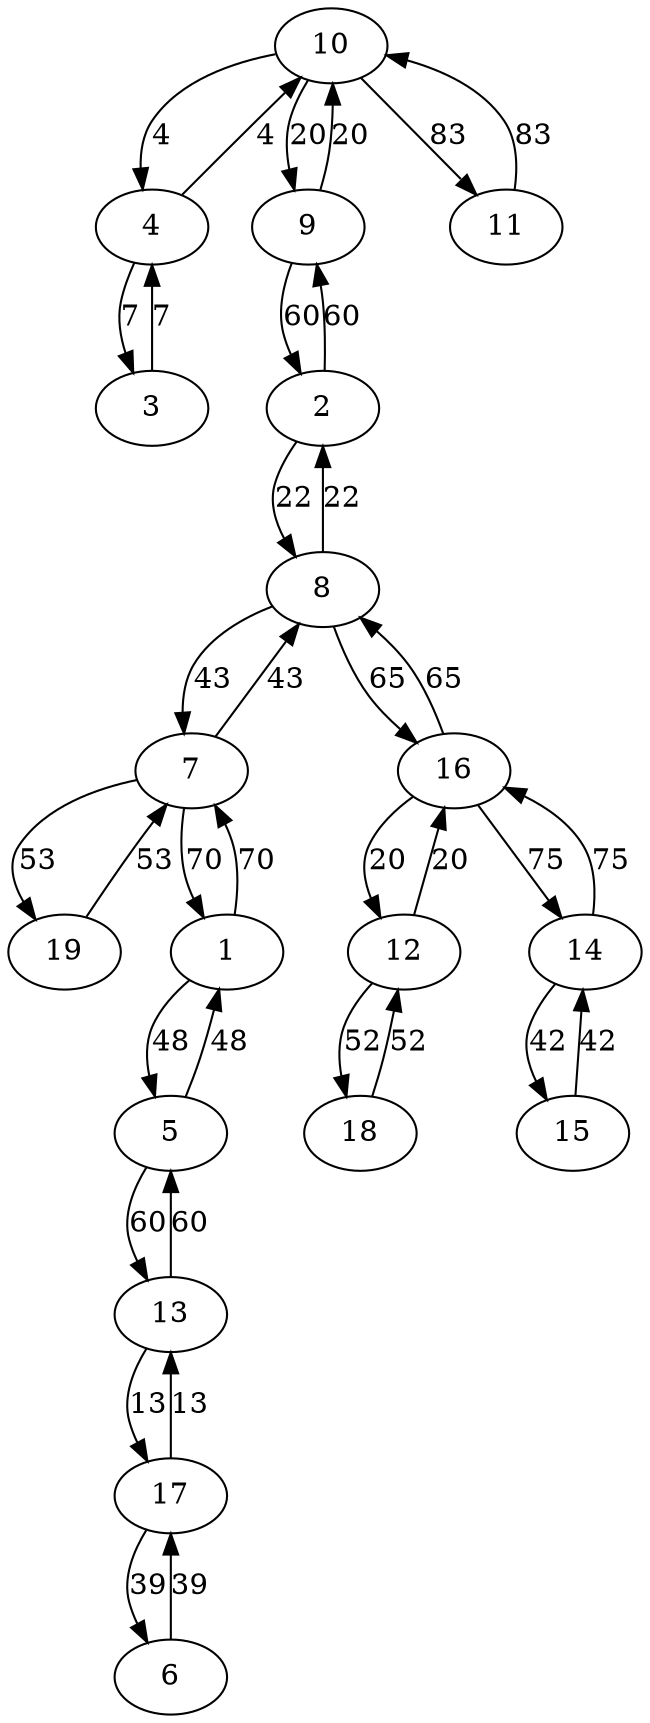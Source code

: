 digraph Bara20_PriMST {
10;4;3;9;2;8;7;19;16;12;18;1;5;13;17;6;14;15;11;10 -> 4 [label = 4];
4 -> 10 [label = 4];
4 -> 3 [label = 7];
3 -> 4 [label = 7];
10 -> 9 [label = 20];
9 -> 10 [label = 20];
9 -> 2 [label = 60];
2 -> 9 [label = 60];
8 -> 2 [label = 22];
2 -> 8 [label = 22];
8 -> 7 [label = 43];
7 -> 8 [label = 43];
7 -> 19 [label = 53];
19 -> 7 [label = 53];
8 -> 16 [label = 65];
16 -> 8 [label = 65];
16 -> 12 [label = 20];
12 -> 16 [label = 20];
12 -> 18 [label = 52];
18 -> 12 [label = 52];
1 -> 7 [label = 70];
7 -> 1 [label = 70];
5 -> 1 [label = 48];
1 -> 5 [label = 48];
5 -> 13 [label = 60];
13 -> 5 [label = 60];
13 -> 17 [label = 13];
17 -> 13 [label = 13];
17 -> 6 [label = 39];
6 -> 17 [label = 39];
14 -> 16 [label = 75];
16 -> 14 [label = 75];
15 -> 14 [label = 42];
14 -> 15 [label = 42];
11 -> 10 [label = 83];
10 -> 11 [label = 83];
}
